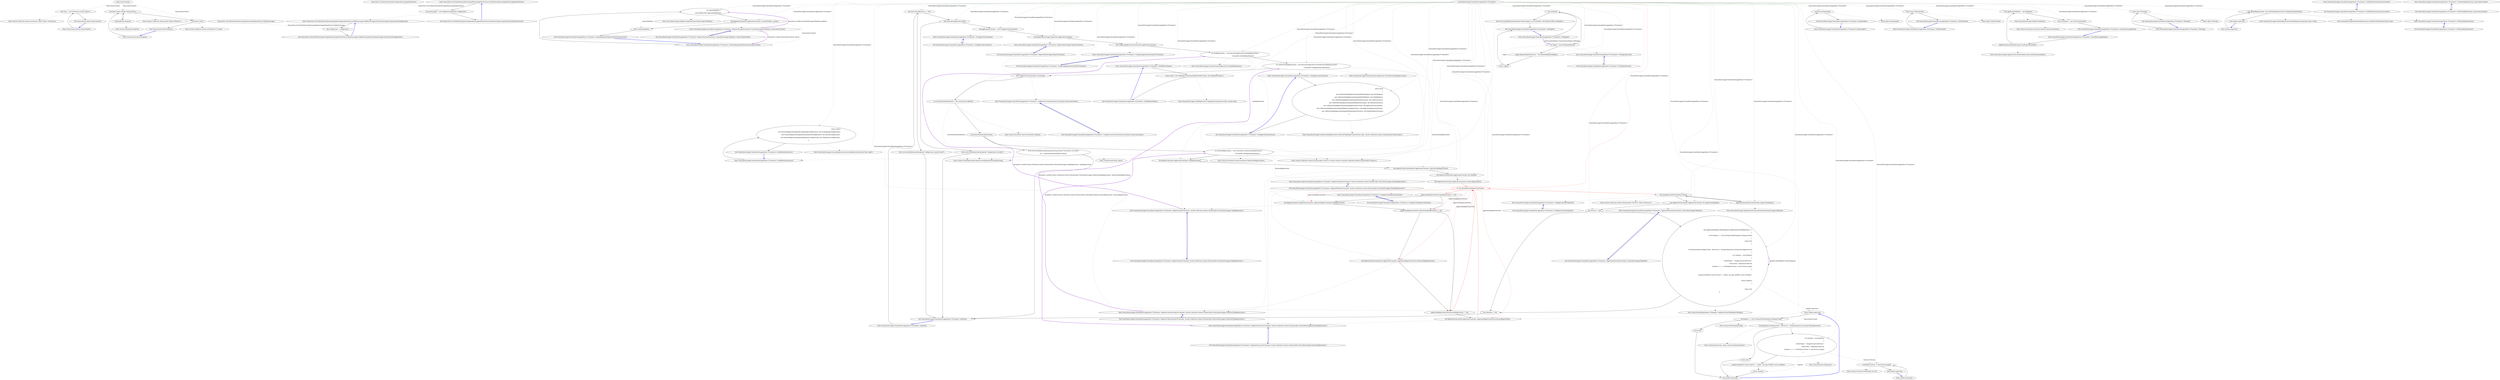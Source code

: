 digraph  {
n12 [label="Nancy.NancyContext", span=""];
n0 [cluster="Nancy.NancyContext.NancyContext()", label="Entry Nancy.NancyContext.NancyContext()", span="14-14"];
n1 [cluster="Nancy.NancyContext.NancyContext()", label="this.Items = new Dictionary<string, object>()", span="16-16"];
n2 [cluster="Nancy.NancyContext.NancyContext()", label="Exit Nancy.NancyContext.NancyContext()", span="14-14"];
n3 [cluster="System.Collections.Generic.Dictionary<TKey, TValue>.Dictionary()", label="Entry System.Collections.Generic.Dictionary<TKey, TValue>.Dictionary()", span="0-0"];
n4 [cluster="Nancy.NancyContext.Dispose()", label="Entry Nancy.NancyContext.Dispose()", span="37-37"];
n5 [cluster="Nancy.NancyContext.Dispose()", label="this.Items.Values.OfType<IDisposable>()", span="39-39"];
n6 [cluster="Nancy.NancyContext.Dispose()", label="disposableItem.Dispose()", span="41-41"];
n7 [cluster="Nancy.NancyContext.Dispose()", label="this.Items.Clear()", span="44-44"];
n9 [cluster="System.Collections.IEnumerable.OfType<TResult>()", label="Entry System.Collections.IEnumerable.OfType<TResult>()", span="0-0"];
n10 [cluster="System.IDisposable.Dispose()", label="Entry System.IDisposable.Dispose()", span="0-0"];
n8 [cluster="Nancy.NancyContext.Dispose()", label="Exit Nancy.NancyContext.Dispose()", span="37-37"];
n11 [cluster="System.Collections.Generic.ICollection<T>.Clear()", label="Entry System.Collections.Generic.ICollection<T>.Clear()", span="0-0"];
m0_0 [cluster="Nancy.Tests.Unit.DefaultNancyBootstrapperBootstrapperBaseFixture.DefaultNancyBootstrapperBootstrapperBaseFixture()", file="DefaultNancyBootstrapperBootstrapperBaseFixture.cs", label="Entry Nancy.Tests.Unit.DefaultNancyBootstrapperBootstrapperBaseFixture.DefaultNancyBootstrapperBootstrapperBaseFixture()", span="16-16"];
m0_1 [cluster="Nancy.Tests.Unit.DefaultNancyBootstrapperBootstrapperBaseFixture.DefaultNancyBootstrapperBootstrapperBaseFixture()", file="DefaultNancyBootstrapperBootstrapperBaseFixture.cs", label="this.bootstrapper = new FakeBootstrapper(this.Configuration)", span="18-18"];
m0_2 [cluster="Nancy.Tests.Unit.DefaultNancyBootstrapperBootstrapperBaseFixture.DefaultNancyBootstrapperBootstrapperBaseFixture()", file="DefaultNancyBootstrapperBootstrapperBaseFixture.cs", label="Exit Nancy.Tests.Unit.DefaultNancyBootstrapperBootstrapperBaseFixture.DefaultNancyBootstrapperBootstrapperBaseFixture()", span="16-16"];
m0_3 [cluster="Nancy.Tests.Unit.DefaultNancyBootstrapperBootstrapperBaseFixture.FakeBootstrapper.FakeBootstrapper(Nancy.Bootstrapper.NancyInternalConfiguration)", file="DefaultNancyBootstrapperBootstrapperBaseFixture.cs", label="Entry Nancy.Tests.Unit.DefaultNancyBootstrapperBootstrapperBaseFixture.FakeBootstrapper.FakeBootstrapper(Nancy.Bootstrapper.NancyInternalConfiguration)", span="30-30"];
m0_4 [cluster="Nancy.Tests.Unit.DefaultNancyBootstrapperBootstrapperBaseFixture.FakeBootstrapper.FakeBootstrapper(Nancy.Bootstrapper.NancyInternalConfiguration)", file="DefaultNancyBootstrapperBootstrapperBaseFixture.cs", label="this.configuration = configuration", span="32-32"];
m0_5 [cluster="Nancy.Tests.Unit.DefaultNancyBootstrapperBootstrapperBaseFixture.FakeBootstrapper.FakeBootstrapper(Nancy.Bootstrapper.NancyInternalConfiguration)", file="DefaultNancyBootstrapperBootstrapperBaseFixture.cs", label="Exit Nancy.Tests.Unit.DefaultNancyBootstrapperBootstrapperBaseFixture.FakeBootstrapper.FakeBootstrapper(Nancy.Bootstrapper.NancyInternalConfiguration)", span="30-30"];
m0_6 [file="DefaultNancyBootstrapperBootstrapperBaseFixture.cs", label="Nancy.Tests.Unit.DefaultNancyBootstrapperBootstrapperBaseFixture", span=""];
m0_7 [file="DefaultNancyBootstrapperBootstrapperBaseFixture.cs", label="Nancy.Tests.Unit.DefaultNancyBootstrapperBootstrapperBaseFixture.FakeBootstrapper", span=""];
m1_114 [cluster="Nancy.Bootstrapper.Pipelines.Pipelines(Nancy.Bootstrapper.IPipelines)", file="NancyBootstrapperBase.cs", label="Entry Nancy.Bootstrapper.Pipelines.Pipelines(Nancy.Bootstrapper.IPipelines)", span="23-23"];
m1_51 [cluster="Nancy.Bootstrapper.NancyInternalConfiguration.GetTypeRegistations()", file="NancyBootstrapperBase.cs", label="Entry Nancy.Bootstrapper.NancyInternalConfiguration.GetTypeRegistations()", span="201-201"];
m1_66 [cluster="Nancy.Bootstrapper.NancyBootstrapperBase<TContainer>.GetApplicationStartupTasks()", file="NancyBootstrapperBase.cs", label="Entry Nancy.Bootstrapper.NancyBootstrapperBase<TContainer>.GetApplicationStartupTasks()", span="306-306"];
m1_87 [cluster="Nancy.Bootstrapper.NancyBootstrapperBase<TContainer>.GetApplicationStartupTasks()", file="NancyBootstrapperBase.cs", label="Exit Nancy.Bootstrapper.NancyBootstrapperBase<TContainer>.GetApplicationStartupTasks()", span="306-306"];
m1_64 [cluster="Nancy.Bootstrapper.NancyBootstrapperBase<TContainer>.RegisterInstances(TContainer, System.Collections.Generic.IEnumerable<Nancy.Bootstrapper.InstanceRegistration>)", file="NancyBootstrapperBase.cs", label="Entry Nancy.Bootstrapper.NancyBootstrapperBase<TContainer>.RegisterInstances(TContainer, System.Collections.Generic.IEnumerable<Nancy.Bootstrapper.InstanceRegistration>)", span="481-481"];
m1_131 [cluster="Nancy.Bootstrapper.NancyBootstrapperBase<TContainer>.RegisterInstances(TContainer, System.Collections.Generic.IEnumerable<Nancy.Bootstrapper.InstanceRegistration>)", file="NancyBootstrapperBase.cs", label="Exit Nancy.Bootstrapper.NancyBootstrapperBase<TContainer>.RegisterInstances(TContainer, System.Collections.Generic.IEnumerable<Nancy.Bootstrapper.InstanceRegistration>)", span="481-481"];
m1_89 [cluster="Nancy.Bootstrapper.NancyBootstrapperBase<TContainer>.GetAllModules(Nancy.NancyContext)", file="NancyBootstrapperBase.cs", label="Entry Nancy.Bootstrapper.NancyBootstrapperBase<TContainer>.GetAllModules(Nancy.NancyContext)", span="319-319"];
m1_90 [cluster="Nancy.Bootstrapper.NancyBootstrapperBase<TContainer>.GetAllModules(Nancy.NancyContext)", file="NancyBootstrapperBase.cs", label="Exit Nancy.Bootstrapper.NancyBootstrapperBase<TContainer>.GetAllModules(Nancy.NancyContext)", span="319-319"];
m1_63 [cluster="Nancy.Bootstrapper.NancyBootstrapperBase<TContainer>.RegisterModules(TContainer, System.Collections.Generic.IEnumerable<Nancy.Bootstrapper.ModuleRegistration>)", file="NancyBootstrapperBase.cs", label="Entry Nancy.Bootstrapper.NancyBootstrapperBase<TContainer>.RegisterModules(TContainer, System.Collections.Generic.IEnumerable<Nancy.Bootstrapper.ModuleRegistration>)", span="474-474"];
m1_130 [cluster="Nancy.Bootstrapper.NancyBootstrapperBase<TContainer>.RegisterModules(TContainer, System.Collections.Generic.IEnumerable<Nancy.Bootstrapper.ModuleRegistration>)", file="NancyBootstrapperBase.cs", label="Exit Nancy.Bootstrapper.NancyBootstrapperBase<TContainer>.RegisterModules(TContainer, System.Collections.Generic.IEnumerable<Nancy.Bootstrapper.ModuleRegistration>)", span="474-474"];
m1_108 [cluster="object.GetHashCode()", file="NancyBootstrapperBase.cs", label="Entry object.GetHashCode()", span="0-0"];
m1_115 [cluster="Nancy.Bootstrapper.NancyBootstrapperBase<TContainer>.RequestStartup(TContainer, Nancy.Bootstrapper.IPipelines, Nancy.NancyContext)", file="NancyBootstrapperBase.cs", label="Entry Nancy.Bootstrapper.NancyBootstrapperBase<TContainer>.RequestStartup(TContainer, Nancy.Bootstrapper.IPipelines, Nancy.NancyContext)", span="408-408"];
m1_121 [cluster="Nancy.Bootstrapper.NancyBootstrapperBase<TContainer>.RequestStartup(TContainer, Nancy.Bootstrapper.IPipelines, Nancy.NancyContext)", file="NancyBootstrapperBase.cs", label="Exit Nancy.Bootstrapper.NancyBootstrapperBase<TContainer>.RequestStartup(TContainer, Nancy.Bootstrapper.IPipelines, Nancy.NancyContext)", span="408-408"];
m1_104 [cluster="object.Equals(object)", file="NancyBootstrapperBase.cs", label="Entry object.Equals(object)", span="0-0"];
m1_134 [cluster="Nancy.Bootstrapper.TypeRegistration.TypeRegistration(System.Type, System.Type)", file="NancyBootstrapperBase.cs", label="Entry Nancy.Bootstrapper.TypeRegistration.TypeRegistration(System.Type, System.Type)", span="14-14"];
m1_49 [cluster="Nancy.Bootstrapper.NancyBootstrapperBase<TContainer>.RegisterBootstrapperTypes(TContainer)", file="NancyBootstrapperBase.cs", label="Entry Nancy.Bootstrapper.NancyBootstrapperBase<TContainer>.RegisterBootstrapperTypes(TContainer)", span="452-452"];
m1_127 [cluster="Nancy.Bootstrapper.NancyBootstrapperBase<TContainer>.RegisterBootstrapperTypes(TContainer)", file="NancyBootstrapperBase.cs", label="Exit Nancy.Bootstrapper.NancyBootstrapperBase<TContainer>.RegisterBootstrapperTypes(TContainer)", span="452-452"];
m1_68 [cluster="Nancy.Bootstrapper.IApplicationStartup.Initialize(Nancy.Bootstrapper.IPipelines)", file="NancyBootstrapperBase.cs", label="Entry Nancy.Bootstrapper.IApplicationStartup.Initialize(Nancy.Bootstrapper.IPipelines)", span="11-11"];
m1_11 [cluster="Nancy.Bootstrapper.ModuleRegistration.ModuleRegistration(System.Type, string)", file="NancyBootstrapperBase.cs", label="Entry Nancy.Bootstrapper.ModuleRegistration.ModuleRegistration(System.Type, string)", span="11-11"];
m1_119 [cluster="object.ToString()", file="NancyBootstrapperBase.cs", label="Entry object.ToString()", span="0-0"];
m1_60 [cluster="Nancy.Bootstrapper.NancyBootstrapperBase<TContainer>.GetAdditionalInstances()", file="NancyBootstrapperBase.cs", label="Entry Nancy.Bootstrapper.NancyBootstrapperBase<TContainer>.GetAdditionalInstances()", span="498-498"];
m1_135 [cluster="Nancy.Bootstrapper.NancyBootstrapperBase<TContainer>.GetAdditionalInstances()", file="NancyBootstrapperBase.cs", label="return new[] {\r\n                new InstanceRegistration(typeof(CryptographyConfiguration), this.CryptographyConfiguration),\r\n                new InstanceRegistration(typeof(NancyInternalConfiguration), this.InternalConfiguration), \r\n                new InstanceRegistration(typeof(DiagnosticsConfiguration), this.DiagnosticsConfiguration), \r\n            };", span="500-504"];
m1_136 [cluster="Nancy.Bootstrapper.NancyBootstrapperBase<TContainer>.GetAdditionalInstances()", file="NancyBootstrapperBase.cs", label="Exit Nancy.Bootstrapper.NancyBootstrapperBase<TContainer>.GetAdditionalInstances()", span="498-498"];
m1_58 [cluster="string.Format(string, object)", file="NancyBootstrapperBase.cs", label="Entry string.Format(string, object)", span="0-0"];
m1_101 [cluster="Nancy.Bootstrapper.NancyBootstrapperBase<TContainer>.Equals(object)", file="NancyBootstrapperBase.cs", label="Entry Nancy.Bootstrapper.NancyBootstrapperBase<TContainer>.Equals(object)", span="352-352"];
m1_102 [cluster="Nancy.Bootstrapper.NancyBootstrapperBase<TContainer>.Equals(object)", file="NancyBootstrapperBase.cs", label="return base.Equals(obj);", span="354-354"];
m1_103 [cluster="Nancy.Bootstrapper.NancyBootstrapperBase<TContainer>.Equals(object)", file="NancyBootstrapperBase.cs", label="Exit Nancy.Bootstrapper.NancyBootstrapperBase<TContainer>.Equals(object)", span="352-352"];
m1_5 [cluster="Nancy.Bootstrapper.AppDomainAssemblyTypeScanner.LoadNancyAssemblies()", file="NancyBootstrapperBase.cs", label="Entry Nancy.Bootstrapper.AppDomainAssemblyTypeScanner.LoadNancyAssemblies()", span="146-146"];
m1_54 [cluster="Nancy.Bootstrapper.NancyInternalConfiguration.GetCollectionTypeRegistrations()", file="NancyBootstrapperBase.cs", label="Entry Nancy.Bootstrapper.NancyInternalConfiguration.GetCollectionTypeRegistrations()", span="236-236"];
m1_59 [cluster="Nancy.Conventions.NancyConventions.GetInstanceRegistrations()", file="NancyBootstrapperBase.cs", label="Entry Nancy.Conventions.NancyConventions.GetInstanceRegistrations()", span="57-57"];
m1_50 [cluster="Nancy.Bootstrapper.NancyBootstrapperBase<TContainer>.ConfigureApplicationContainer(TContainer)", file="NancyBootstrapperBase.cs", label="Entry Nancy.Bootstrapper.NancyBootstrapperBase<TContainer>.ConfigureApplicationContainer(TContainer)", span="416-416"];
m1_122 [cluster="Nancy.Bootstrapper.NancyBootstrapperBase<TContainer>.ConfigureApplicationContainer(TContainer)", file="NancyBootstrapperBase.cs", label="Exit Nancy.Bootstrapper.NancyBootstrapperBase<TContainer>.ConfigureApplicationContainer(TContainer)", span="416-416"];
m1_70 [cluster="Nancy.NamedPipelineBase<TDelegate>.AddItemToStartOfPipeline(TDelegate)", file="NancyBootstrapperBase.cs", label="Entry Nancy.NamedPipelineBase<TDelegate>.AddItemToStartOfPipeline(TDelegate)", span="45-45"];
m1_6 [cluster="Nancy.Bootstrapper.Pipelines.Pipelines()", file="NancyBootstrapperBase.cs", label="Entry Nancy.Bootstrapper.Pipelines.Pipelines()", span="12-12"];
m1_86 [cluster="System.IO.Stream.Write(byte[], int, int)", file="NancyBootstrapperBase.cs", label="Entry System.IO.Stream.Write(byte[], int, int)", span="0-0"];
m1_13 [cluster="Nancy.Bootstrapper.IModuleKeyGenerator.GetKeyForModuleType(System.Type)", file="NancyBootstrapperBase.cs", label="Entry Nancy.Bootstrapper.IModuleKeyGenerator.GetKeyForModuleType(System.Type)", span="14-14"];
m1_57 [cluster="Nancy.Conventions.NancyConventions.Validate()", file="NancyBootstrapperBase.cs", label="Entry Nancy.Conventions.NancyConventions.Validate()", span="39-39"];
m1_91 [cluster="Nancy.Bootstrapper.NancyBootstrapperBase<TContainer>.GetModuleByKey(string, Nancy.NancyContext)", file="NancyBootstrapperBase.cs", label="Entry Nancy.Bootstrapper.NancyBootstrapperBase<TContainer>.GetModuleByKey(string, Nancy.NancyContext)", span="327-327"];
m1_92 [cluster="Nancy.Bootstrapper.NancyBootstrapperBase<TContainer>.GetModuleByKey(string, Nancy.NancyContext)", file="NancyBootstrapperBase.cs", label="Exit Nancy.Bootstrapper.NancyBootstrapperBase<TContainer>.GetModuleByKey(string, Nancy.NancyContext)", span="327-327"];
m1_109 [cluster="Nancy.Bootstrapper.NancyBootstrapperBase<TContainer>.InitializeRequestPipelines(Nancy.NancyContext)", file="NancyBootstrapperBase.cs", label="Entry Nancy.Bootstrapper.NancyBootstrapperBase<TContainer>.InitializeRequestPipelines(Nancy.NancyContext)", span="371-371"];
m1_110 [cluster="Nancy.Bootstrapper.NancyBootstrapperBase<TContainer>.InitializeRequestPipelines(Nancy.NancyContext)", file="NancyBootstrapperBase.cs", label="var requestPipelines =\r\n                new Pipelines(this.ApplicationPipelines)", span="373-374"];
m1_111 [cluster="Nancy.Bootstrapper.NancyBootstrapperBase<TContainer>.InitializeRequestPipelines(Nancy.NancyContext)", file="NancyBootstrapperBase.cs", label="this.RequestStartup(this.ApplicationContainer, requestPipelines, context)", span="376-376"];
m1_112 [cluster="Nancy.Bootstrapper.NancyBootstrapperBase<TContainer>.InitializeRequestPipelines(Nancy.NancyContext)", file="NancyBootstrapperBase.cs", label="return requestPipelines;", span="378-378"];
m1_113 [cluster="Nancy.Bootstrapper.NancyBootstrapperBase<TContainer>.InitializeRequestPipelines(Nancy.NancyContext)", file="NancyBootstrapperBase.cs", label="Exit Nancy.Bootstrapper.NancyBootstrapperBase<TContainer>.InitializeRequestPipelines(Nancy.NancyContext)", span="371-371"];
m1_47 [cluster="System.InvalidOperationException.InvalidOperationException(string)", file="NancyBootstrapperBase.cs", label="Entry System.InvalidOperationException.InvalidOperationException(string)", span="0-0"];
m1_56 [cluster="Nancy.Bootstrapper.NancyBootstrapperBase<TContainer>.ConfigureConventions(Nancy.Conventions.NancyConventions)", file="NancyBootstrapperBase.cs", label="Entry Nancy.Bootstrapper.NancyBootstrapperBase<TContainer>.ConfigureConventions(Nancy.Conventions.NancyConventions)", span="424-424"];
m1_123 [cluster="Nancy.Bootstrapper.NancyBootstrapperBase<TContainer>.ConfigureConventions(Nancy.Conventions.NancyConventions)", file="NancyBootstrapperBase.cs", label="Exit Nancy.Bootstrapper.NancyBootstrapperBase<TContainer>.ConfigureConventions(Nancy.Conventions.NancyConventions)", span="424-424"];
m1_105 [cluster="Nancy.Bootstrapper.NancyBootstrapperBase<TContainer>.GetHashCode()", file="NancyBootstrapperBase.cs", label="Entry Nancy.Bootstrapper.NancyBootstrapperBase<TContainer>.GetHashCode()", span="361-361"];
m1_106 [cluster="Nancy.Bootstrapper.NancyBootstrapperBase<TContainer>.GetHashCode()", file="NancyBootstrapperBase.cs", label="return base.GetHashCode();", span="363-363"];
m1_107 [cluster="Nancy.Bootstrapper.NancyBootstrapperBase<TContainer>.GetHashCode()", file="NancyBootstrapperBase.cs", label="Exit Nancy.Bootstrapper.NancyBootstrapperBase<TContainer>.GetHashCode()", span="361-361"];
m1_53 [cluster="System.Collections.Generic.IEnumerable<TSource>.Concat<TSource>(System.Collections.Generic.IEnumerable<TSource>)", file="NancyBootstrapperBase.cs", label="Entry System.Collections.Generic.IEnumerable<TSource>.Concat<TSource>(System.Collections.Generic.IEnumerable<TSource>)", span="0-0"];
m1_0 [cluster="Nancy.Bootstrapper.NancyBootstrapperBase<TContainer>.NancyBootstrapperBase()", file="NancyBootstrapperBase.cs", label="Entry Nancy.Bootstrapper.NancyBootstrapperBase<TContainer>.NancyBootstrapperBase()", span="53-53"];
m1_1 [cluster="Nancy.Bootstrapper.NancyBootstrapperBase<TContainer>.NancyBootstrapperBase()", file="NancyBootstrapperBase.cs", label="AppDomainAssemblyTypeScanner.LoadNancyAssemblies()", span="55-55"];
m1_2 [cluster="Nancy.Bootstrapper.NancyBootstrapperBase<TContainer>.NancyBootstrapperBase()", file="NancyBootstrapperBase.cs", label="this.ApplicationPipelines = new Pipelines()", span="57-57"];
m1_3 [cluster="Nancy.Bootstrapper.NancyBootstrapperBase<TContainer>.NancyBootstrapperBase()", file="NancyBootstrapperBase.cs", label="this.conventions = new NancyConventions()", span="58-58"];
m1_4 [cluster="Nancy.Bootstrapper.NancyBootstrapperBase<TContainer>.NancyBootstrapperBase()", file="NancyBootstrapperBase.cs", label="Exit Nancy.Bootstrapper.NancyBootstrapperBase<TContainer>.NancyBootstrapperBase()", span="53-53"];
m1_65 [cluster="Nancy.Bootstrapper.NancyBootstrapperBase<TContainer>.GetApplicationRegistrationTasks()", file="NancyBootstrapperBase.cs", label="Entry Nancy.Bootstrapper.NancyBootstrapperBase<TContainer>.GetApplicationRegistrationTasks()", span="312-312"];
m1_88 [cluster="Nancy.Bootstrapper.NancyBootstrapperBase<TContainer>.GetApplicationRegistrationTasks()", file="NancyBootstrapperBase.cs", label="Exit Nancy.Bootstrapper.NancyBootstrapperBase<TContainer>.GetApplicationRegistrationTasks()", span="312-312"];
m1_80 [cluster="string.IsNullOrEmpty(string)", file="NancyBootstrapperBase.cs", label="Entry string.IsNullOrEmpty(string)", span="0-0"];
m1_116 [cluster="Nancy.Bootstrapper.NancyBootstrapperBase<TContainer>.ToString()", file="NancyBootstrapperBase.cs", label="Entry Nancy.Bootstrapper.NancyBootstrapperBase<TContainer>.ToString()", span="385-385"];
m1_117 [cluster="Nancy.Bootstrapper.NancyBootstrapperBase<TContainer>.ToString()", file="NancyBootstrapperBase.cs", label="return base.ToString();", span="387-387"];
m1_118 [cluster="Nancy.Bootstrapper.NancyBootstrapperBase<TContainer>.ToString()", file="NancyBootstrapperBase.cs", label="Exit Nancy.Bootstrapper.NancyBootstrapperBase<TContainer>.ToString()", span="385-385"];
m1_67 [cluster="System.Collections.Generic.IEnumerable<TSource>.ToList<TSource>()", file="NancyBootstrapperBase.cs", label="Entry System.Collections.Generic.IEnumerable<TSource>.ToList<TSource>()", span="0-0"];
m1_137 [cluster="Nancy.Bootstrapper.InstanceRegistration.InstanceRegistration(System.Type, object)", file="NancyBootstrapperBase.cs", label="Entry Nancy.Bootstrapper.InstanceRegistration.InstanceRegistration(System.Type, object)", span="14-14"];
m1_93 [cluster="Nancy.Bootstrapper.NancyBootstrapperBase<TContainer>.GetEngine()", file="NancyBootstrapperBase.cs", label="Entry Nancy.Bootstrapper.NancyBootstrapperBase<TContainer>.GetEngine()", span="333-333"];
m1_94 [cluster="Nancy.Bootstrapper.NancyBootstrapperBase<TContainer>.GetEngine()", file="NancyBootstrapperBase.cs", label="!this.initialised", span="335-335"];
m1_95 [cluster="Nancy.Bootstrapper.NancyBootstrapperBase<TContainer>.GetEngine()", file="NancyBootstrapperBase.cs", label="throw new InvalidOperationException(''Bootstrapper is not initialised. Call Initialise before GetEngine'');", span="337-337"];
m1_96 [cluster="Nancy.Bootstrapper.NancyBootstrapperBase<TContainer>.GetEngine()", file="NancyBootstrapperBase.cs", label="var engine = this.GetEngineInternal()", span="340-340"];
m1_97 [cluster="Nancy.Bootstrapper.NancyBootstrapperBase<TContainer>.GetEngine()", file="NancyBootstrapperBase.cs", label="engine.RequestPipelinesFactory = this.InitializeRequestPipelines", span="342-342"];
m1_98 [cluster="Nancy.Bootstrapper.NancyBootstrapperBase<TContainer>.GetEngine()", file="NancyBootstrapperBase.cs", label="return engine;", span="344-344"];
m1_99 [cluster="Nancy.Bootstrapper.NancyBootstrapperBase<TContainer>.GetEngine()", file="NancyBootstrapperBase.cs", label="Exit Nancy.Bootstrapper.NancyBootstrapperBase<TContainer>.GetEngine()", span="333-333"];
m1_12 [cluster="Nancy.Bootstrapper.NancyBootstrapperBase<TContainer>.GetModuleKeyGenerator()", file="NancyBootstrapperBase.cs", label="Entry Nancy.Bootstrapper.NancyBootstrapperBase<TContainer>.GetModuleKeyGenerator()", span="438-438"];
m1_125 [cluster="Nancy.Bootstrapper.NancyBootstrapperBase<TContainer>.GetModuleKeyGenerator()", file="NancyBootstrapperBase.cs", label="Exit Nancy.Bootstrapper.NancyBootstrapperBase<TContainer>.GetModuleKeyGenerator()", span="438-438"];
m1_14 [cluster="Nancy.Bootstrapper.NancyBootstrapperBase<TContainer>.Initialise()", file="NancyBootstrapperBase.cs", label="Entry Nancy.Bootstrapper.NancyBootstrapperBase<TContainer>.Initialise()", span="207-207"];
m1_15 [cluster="Nancy.Bootstrapper.NancyBootstrapperBase<TContainer>.Initialise()", file="NancyBootstrapperBase.cs", label="this.InternalConfiguration == null", span="209-209"];
m1_16 [cluster="Nancy.Bootstrapper.NancyBootstrapperBase<TContainer>.Initialise()", file="NancyBootstrapperBase.cs", label="throw new InvalidOperationException(''Configuration cannot be null'');", span="211-211"];
m1_17 [cluster="Nancy.Bootstrapper.NancyBootstrapperBase<TContainer>.Initialise()", file="NancyBootstrapperBase.cs", label="!this.InternalConfiguration.IsValid", span="214-214"];
m1_18 [cluster="Nancy.Bootstrapper.NancyBootstrapperBase<TContainer>.Initialise()", file="NancyBootstrapperBase.cs", label="throw new InvalidOperationException(''Configuration is invalid'');", span="216-216"];
m1_19 [cluster="Nancy.Bootstrapper.NancyBootstrapperBase<TContainer>.Initialise()", file="NancyBootstrapperBase.cs", label="this.ApplicationContainer = this.GetApplicationContainer()", span="219-219"];
m1_20 [cluster="Nancy.Bootstrapper.NancyBootstrapperBase<TContainer>.Initialise()", file="NancyBootstrapperBase.cs", label="this.RegisterBootstrapperTypes(this.ApplicationContainer)", span="221-221"];
m1_21 [cluster="Nancy.Bootstrapper.NancyBootstrapperBase<TContainer>.Initialise()", file="NancyBootstrapperBase.cs", label="this.ConfigureApplicationContainer(this.ApplicationContainer)", span="223-223"];
m1_22 [cluster="Nancy.Bootstrapper.NancyBootstrapperBase<TContainer>.Initialise()", file="NancyBootstrapperBase.cs", label="var typeRegistrations = this.InternalConfiguration.GetTypeRegistations()\r\n                                        .Concat(this.GetAdditionalTypes())", span="225-226"];
m1_23 [cluster="Nancy.Bootstrapper.NancyBootstrapperBase<TContainer>.Initialise()", file="NancyBootstrapperBase.cs", label="var collectionTypeRegistrations = this.InternalConfiguration.GetCollectionTypeRegistrations()\r\n                                                  .Concat(this.GetApplicationCollections())", span="228-229"];
m1_29 [cluster="Nancy.Bootstrapper.NancyBootstrapperBase<TContainer>.Initialise()", file="NancyBootstrapperBase.cs", label="this.RegisterTypes(this.ApplicationContainer, typeRegistrations)", span="242-242"];
m1_24 [cluster="Nancy.Bootstrapper.NancyBootstrapperBase<TContainer>.Initialise()", file="NancyBootstrapperBase.cs", label="this.ConfigureConventions(this.Conventions)", span="232-232"];
m1_30 [cluster="Nancy.Bootstrapper.NancyBootstrapperBase<TContainer>.Initialise()", file="NancyBootstrapperBase.cs", label="this.RegisterCollectionTypes(this.ApplicationContainer, collectionTypeRegistrations)", span="243-243"];
m1_25 [cluster="Nancy.Bootstrapper.NancyBootstrapperBase<TContainer>.Initialise()", file="NancyBootstrapperBase.cs", label="var conventionValidationResult = this.Conventions.Validate()", span="233-233"];
m1_26 [cluster="Nancy.Bootstrapper.NancyBootstrapperBase<TContainer>.Initialise()", file="NancyBootstrapperBase.cs", label="!conventionValidationResult.Item1", span="234-234"];
m1_27 [cluster="Nancy.Bootstrapper.NancyBootstrapperBase<TContainer>.Initialise()", file="NancyBootstrapperBase.cs", label="throw new InvalidOperationException(string.Format(''Conventions are invalid:\n\n{0}'', conventionValidationResult.Item2));", span="236-236"];
m1_28 [cluster="Nancy.Bootstrapper.NancyBootstrapperBase<TContainer>.Initialise()", file="NancyBootstrapperBase.cs", label="var instanceRegistrations = this.Conventions.GetInstanceRegistrations()\r\n                                            .Concat(this.GetAdditionalInstances())", span="239-240"];
m1_32 [cluster="Nancy.Bootstrapper.NancyBootstrapperBase<TContainer>.Initialise()", file="NancyBootstrapperBase.cs", label="this.RegisterInstances(this.ApplicationContainer, instanceRegistrations)", span="245-245"];
m1_31 [cluster="Nancy.Bootstrapper.NancyBootstrapperBase<TContainer>.Initialise()", file="NancyBootstrapperBase.cs", label="this.RegisterModules(this.ApplicationContainer, this.Modules)", span="244-244"];
m1_33 [cluster="Nancy.Bootstrapper.NancyBootstrapperBase<TContainer>.Initialise()", color=red, community=0, file="NancyBootstrapperBase.cs", label="14: this.GetApplicationRegistrationTasks()", span="247-247"];
m1_34 [cluster="Nancy.Bootstrapper.NancyBootstrapperBase<TContainer>.Initialise()", file="NancyBootstrapperBase.cs", label="applicationRegistrationTask.TypeRegistrations != null", span="249-249"];
m1_40 [cluster="Nancy.Bootstrapper.NancyBootstrapperBase<TContainer>.Initialise()", file="NancyBootstrapperBase.cs", label="this.GetApplicationStartupTasks().ToList()", span="265-265"];
m1_35 [cluster="Nancy.Bootstrapper.NancyBootstrapperBase<TContainer>.Initialise()", file="NancyBootstrapperBase.cs", label="this.RegisterTypes(this.ApplicationContainer, applicationRegistrationTask.TypeRegistrations)", span="251-251"];
m1_36 [cluster="Nancy.Bootstrapper.NancyBootstrapperBase<TContainer>.Initialise()", file="NancyBootstrapperBase.cs", label="applicationRegistrationTask.CollectionTypeRegistrations != null", span="254-254"];
m1_37 [cluster="Nancy.Bootstrapper.NancyBootstrapperBase<TContainer>.Initialise()", file="NancyBootstrapperBase.cs", label="this.RegisterCollectionTypes(this.ApplicationContainer, applicationRegistrationTask.CollectionTypeRegistrations)", span="256-256"];
m1_38 [cluster="Nancy.Bootstrapper.NancyBootstrapperBase<TContainer>.Initialise()", file="NancyBootstrapperBase.cs", label="applicationRegistrationTask.InstanceRegistrations != null", span="259-259"];
m1_39 [cluster="Nancy.Bootstrapper.NancyBootstrapperBase<TContainer>.Initialise()", file="NancyBootstrapperBase.cs", label="this.RegisterInstances(this.ApplicationContainer, applicationRegistrationTask.InstanceRegistrations)", span="261-261"];
m1_41 [cluster="Nancy.Bootstrapper.NancyBootstrapperBase<TContainer>.Initialise()", file="NancyBootstrapperBase.cs", label="applicationStartupTask.Initialize(this.ApplicationPipelines)", span="267-267"];
m1_42 [cluster="Nancy.Bootstrapper.NancyBootstrapperBase<TContainer>.Initialise()", file="NancyBootstrapperBase.cs", label="this.ApplicationStartup(this.ApplicationContainer, this.ApplicationPipelines)", span="270-270"];
m1_43 [cluster="Nancy.Bootstrapper.NancyBootstrapperBase<TContainer>.Initialise()", file="NancyBootstrapperBase.cs", label="this.FavIcon != null", span="272-272"];
m1_44 [cluster="Nancy.Bootstrapper.NancyBootstrapperBase<TContainer>.Initialise()", file="NancyBootstrapperBase.cs", label="this.ApplicationPipelines.BeforeRequest.AddItemToStartOfPipeline(ctx =>\r\n                    {\r\n                        if (ctx.Request == null || String.IsNullOrEmpty(ctx.Request.Path))\r\n                        {\r\n                            return null;\r\n                        }\r\n\r\n                        if (String.Equals(ctx.Request.Path, ''/favicon.ico'', StringComparison.InvariantCultureIgnoreCase))\r\n                        {\r\n                            var response = new Response\r\n                                {\r\n                                    ContentType = ''image/vnd.microsoft.icon'',\r\n                                    StatusCode = HttpStatusCode.OK,\r\n                                    Contents = s => s.Write(this.FavIcon, 0, this.FavIcon.Length)\r\n                                };\r\n\r\n                            response.Headers[''Cache-Control''] = ''public, max-age=604800, must-revalidate'';\r\n\r\n                            return response;\r\n                        }\r\n\r\n                        return null;\r\n                    })", span="274-296"];
m1_45 [cluster="Nancy.Bootstrapper.NancyBootstrapperBase<TContainer>.Initialise()", file="NancyBootstrapperBase.cs", label="this.initialised = true", span="299-299"];
m1_46 [cluster="Nancy.Bootstrapper.NancyBootstrapperBase<TContainer>.Initialise()", file="NancyBootstrapperBase.cs", label="Exit Nancy.Bootstrapper.NancyBootstrapperBase<TContainer>.Initialise()", span="207-207"];
m1_83 [cluster="lambda expression", file="NancyBootstrapperBase.cs", label="Entry lambda expression", span="287-287"];
m1_8 [cluster="lambda expression", file="NancyBootstrapperBase.cs", label="Entry lambda expression", span="102-102"];
m1_9 [cluster="lambda expression", file="NancyBootstrapperBase.cs", label="new ModuleRegistration(t, this.GetModuleKeyGenerator().GetKeyForModuleType(t))", span="102-102"];
m1_10 [cluster="lambda expression", file="NancyBootstrapperBase.cs", label="Exit lambda expression", span="102-102"];
m1_71 [cluster="lambda expression", file="NancyBootstrapperBase.cs", label="Entry lambda expression", span="274-296"];
m1_72 [cluster="lambda expression", file="NancyBootstrapperBase.cs", label="ctx.Request == null || String.IsNullOrEmpty(ctx.Request.Path)", span="276-276"];
m1_74 [cluster="lambda expression", file="NancyBootstrapperBase.cs", label="String.Equals(ctx.Request.Path, ''/favicon.ico'', StringComparison.InvariantCultureIgnoreCase)", span="281-281"];
m1_73 [cluster="lambda expression", file="NancyBootstrapperBase.cs", label="return null;", span="278-278"];
m1_75 [cluster="lambda expression", file="NancyBootstrapperBase.cs", label="var response = new Response\r\n                                {\r\n                                    ContentType = ''image/vnd.microsoft.icon'',\r\n                                    StatusCode = HttpStatusCode.OK,\r\n                                    Contents = s => s.Write(this.FavIcon, 0, this.FavIcon.Length)\r\n                                }", span="283-288"];
m1_78 [cluster="lambda expression", file="NancyBootstrapperBase.cs", label="return null;", span="295-295"];
m1_76 [cluster="lambda expression", file="NancyBootstrapperBase.cs", label="response.Headers[''Cache-Control''] = ''public, max-age=604800, must-revalidate''", span="290-290"];
m1_84 [cluster="lambda expression", file="NancyBootstrapperBase.cs", label="s.Write(this.FavIcon, 0, this.FavIcon.Length)", span="287-287"];
m1_77 [cluster="lambda expression", file="NancyBootstrapperBase.cs", label="return response;", span="292-292"];
m1_79 [cluster="lambda expression", file="NancyBootstrapperBase.cs", label="Exit lambda expression", span="274-296"];
m1_85 [cluster="lambda expression", file="NancyBootstrapperBase.cs", label="Exit lambda expression", span="287-287"];
m1_81 [cluster="string.Equals(string, string, System.StringComparison)", file="NancyBootstrapperBase.cs", label="Entry string.Equals(string, string, System.StringComparison)", span="0-0"];
m1_52 [cluster="Nancy.Bootstrapper.NancyBootstrapperBase<TContainer>.GetAdditionalTypes()", file="NancyBootstrapperBase.cs", label="Entry Nancy.Bootstrapper.NancyBootstrapperBase<TContainer>.GetAdditionalTypes()", span="488-488"];
m1_132 [cluster="Nancy.Bootstrapper.NancyBootstrapperBase<TContainer>.GetAdditionalTypes()", file="NancyBootstrapperBase.cs", label="return new[] { new TypeRegistration(typeof(IRootPathProvider), this.RootPathProvider) };", span="490-490"];
m1_133 [cluster="Nancy.Bootstrapper.NancyBootstrapperBase<TContainer>.GetAdditionalTypes()", file="NancyBootstrapperBase.cs", label="Exit Nancy.Bootstrapper.NancyBootstrapperBase<TContainer>.GetAdditionalTypes()", span="488-488"];
m1_62 [cluster="Nancy.Bootstrapper.NancyBootstrapperBase<TContainer>.RegisterCollectionTypes(TContainer, System.Collections.Generic.IEnumerable<Nancy.Bootstrapper.CollectionTypeRegistration>)", file="NancyBootstrapperBase.cs", label="Entry Nancy.Bootstrapper.NancyBootstrapperBase<TContainer>.RegisterCollectionTypes(TContainer, System.Collections.Generic.IEnumerable<Nancy.Bootstrapper.CollectionTypeRegistration>)", span="467-467"];
m1_129 [cluster="Nancy.Bootstrapper.NancyBootstrapperBase<TContainer>.RegisterCollectionTypes(TContainer, System.Collections.Generic.IEnumerable<Nancy.Bootstrapper.CollectionTypeRegistration>)", file="NancyBootstrapperBase.cs", label="Exit Nancy.Bootstrapper.NancyBootstrapperBase<TContainer>.RegisterCollectionTypes(TContainer, System.Collections.Generic.IEnumerable<Nancy.Bootstrapper.CollectionTypeRegistration>)", span="467-467"];
m1_48 [cluster="Nancy.Bootstrapper.NancyBootstrapperBase<TContainer>.GetApplicationContainer()", file="NancyBootstrapperBase.cs", label="Entry Nancy.Bootstrapper.NancyBootstrapperBase<TContainer>.GetApplicationContainer()", span="444-444"];
m1_126 [cluster="Nancy.Bootstrapper.NancyBootstrapperBase<TContainer>.GetApplicationContainer()", file="NancyBootstrapperBase.cs", label="Exit Nancy.Bootstrapper.NancyBootstrapperBase<TContainer>.GetApplicationContainer()", span="444-444"];
m1_55 [cluster="Nancy.Bootstrapper.NancyBootstrapperBase<TContainer>.GetApplicationCollections()", file="NancyBootstrapperBase.cs", label="Entry Nancy.Bootstrapper.NancyBootstrapperBase<TContainer>.GetApplicationCollections()", span="512-512"];
m1_138 [cluster="Nancy.Bootstrapper.NancyBootstrapperBase<TContainer>.GetApplicationCollections()", file="NancyBootstrapperBase.cs", label="return new[]\r\n                {\r\n                    new CollectionTypeRegistration(typeof(IViewEngine), this.ViewEngines),\r\n                    new CollectionTypeRegistration(typeof(IModelBinder), this.ModelBinders),\r\n                    new CollectionTypeRegistration(typeof(ITypeConverter), this.TypeConverters),\r\n                    new CollectionTypeRegistration(typeof(IBodyDeserializer), this.BodyDeserializers),\r\n                    new CollectionTypeRegistration(typeof(IApplicationStartup), this.ApplicationStartupTasks), \r\n                    new CollectionTypeRegistration(typeof(IApplicationRegistrations), this.ApplicationRegistrationTasks), \r\n                    new CollectionTypeRegistration(typeof(IModelValidatorFactory), this.ModelValidatorFactories)\r\n                };", span="514-523"];
m1_139 [cluster="Nancy.Bootstrapper.NancyBootstrapperBase<TContainer>.GetApplicationCollections()", file="NancyBootstrapperBase.cs", label="Exit Nancy.Bootstrapper.NancyBootstrapperBase<TContainer>.GetApplicationCollections()", span="512-512"];
m1_140 [cluster="Nancy.Bootstrapper.CollectionTypeRegistration.CollectionTypeRegistration(System.Type, System.Collections.Generic.IEnumerable<System.Type>)", file="NancyBootstrapperBase.cs", label="Entry Nancy.Bootstrapper.CollectionTypeRegistration.CollectionTypeRegistration(System.Type, System.Collections.Generic.IEnumerable<System.Type>)", span="19-19"];
m1_61 [cluster="Nancy.Bootstrapper.NancyBootstrapperBase<TContainer>.RegisterTypes(TContainer, System.Collections.Generic.IEnumerable<Nancy.Bootstrapper.TypeRegistration>)", file="NancyBootstrapperBase.cs", label="Entry Nancy.Bootstrapper.NancyBootstrapperBase<TContainer>.RegisterTypes(TContainer, System.Collections.Generic.IEnumerable<Nancy.Bootstrapper.TypeRegistration>)", span="459-459"];
m1_128 [cluster="Nancy.Bootstrapper.NancyBootstrapperBase<TContainer>.RegisterTypes(TContainer, System.Collections.Generic.IEnumerable<Nancy.Bootstrapper.TypeRegistration>)", file="NancyBootstrapperBase.cs", label="Exit Nancy.Bootstrapper.NancyBootstrapperBase<TContainer>.RegisterTypes(TContainer, System.Collections.Generic.IEnumerable<Nancy.Bootstrapper.TypeRegistration>)", span="459-459"];
m1_69 [cluster="Nancy.Bootstrapper.NancyBootstrapperBase<TContainer>.ApplicationStartup(TContainer, Nancy.Bootstrapper.IPipelines)", file="NancyBootstrapperBase.cs", label="Entry Nancy.Bootstrapper.NancyBootstrapperBase<TContainer>.ApplicationStartup(TContainer, Nancy.Bootstrapper.IPipelines)", span="396-396"];
m1_120 [cluster="Nancy.Bootstrapper.NancyBootstrapperBase<TContainer>.ApplicationStartup(TContainer, Nancy.Bootstrapper.IPipelines)", file="NancyBootstrapperBase.cs", label="Exit Nancy.Bootstrapper.NancyBootstrapperBase<TContainer>.ApplicationStartup(TContainer, Nancy.Bootstrapper.IPipelines)", span="396-396"];
m1_7 [cluster="Nancy.Conventions.NancyConventions.NancyConventions()", file="NancyBootstrapperBase.cs", label="Entry Nancy.Conventions.NancyConventions.NancyConventions()", span="23-23"];
m1_100 [cluster="Nancy.Bootstrapper.NancyBootstrapperBase<TContainer>.GetEngineInternal()", file="NancyBootstrapperBase.cs", label="Entry Nancy.Bootstrapper.NancyBootstrapperBase<TContainer>.GetEngineInternal()", span="432-432"];
m1_124 [cluster="Nancy.Bootstrapper.NancyBootstrapperBase<TContainer>.GetEngineInternal()", file="NancyBootstrapperBase.cs", label="Exit Nancy.Bootstrapper.NancyBootstrapperBase<TContainer>.GetEngineInternal()", span="432-432"];
m1_82 [cluster="Nancy.Response.Response()", file="NancyBootstrapperBase.cs", label="Entry Nancy.Response.Response()", span="20-20"];
m1_141 [file="NancyBootstrapperBase.cs", label="Nancy.Bootstrapper.NancyBootstrapperBase<TContainer>", span=""];
n12 -> n1  [color=darkseagreen4, key=1, label="Nancy.NancyContext", style=dashed];
n12 -> n5  [color=darkseagreen4, key=1, label="Nancy.NancyContext", style=dashed];
n12 -> n7  [color=darkseagreen4, key=1, label="Nancy.NancyContext", style=dashed];
n0 -> n1  [key=0, style=solid];
n1 -> n2  [key=0, style=solid];
n1 -> n3  [key=2, style=dotted];
n2 -> n0  [color=blue, key=0, style=bold];
n4 -> n5  [key=0, style=solid];
n5 -> n6  [key=0, style=solid];
n5 -> n7  [key=0, style=solid];
n5 -> n9  [key=2, style=dotted];
n6 -> n5  [key=0, style=solid];
n6 -> n10  [key=2, style=dotted];
n7 -> n8  [key=0, style=solid];
n7 -> n11  [key=2, style=dotted];
n8 -> n4  [color=blue, key=0, style=bold];
m0_0 -> m0_1  [key=0, style=solid];
m0_1 -> m0_2  [key=0, style=solid];
m0_1 -> m0_3  [key=2, style=dotted];
m0_2 -> m0_0  [color=blue, key=0, style=bold];
m0_3 -> m0_4  [key=0, style=solid];
m0_4 -> m0_5  [key=0, style=solid];
m0_5 -> m0_3  [color=blue, key=0, style=bold];
m0_6 -> m0_1  [color=darkseagreen4, key=1, label="Nancy.Tests.Unit.DefaultNancyBootstrapperBootstrapperBaseFixture", style=dashed];
m0_7 -> m0_4  [color=darkseagreen4, key=1, label="Nancy.Tests.Unit.DefaultNancyBootstrapperBootstrapperBaseFixture.FakeBootstrapper", style=dashed];
m1_66 -> m1_87  [key=0, style=solid];
m1_87 -> m1_66  [color=blue, key=0, style=bold];
m1_64 -> m1_131  [key=0, style=solid];
m1_64 -> m1_28  [color=darkorchid, key=3, label="Parameter variable System.Collections.Generic.IEnumerable<Nancy.Bootstrapper.InstanceRegistration> instanceRegistrations", style=bold];
m1_131 -> m1_64  [color=blue, key=0, style=bold];
m1_89 -> m1_90  [key=0, style=solid];
m1_90 -> m1_89  [color=blue, key=0, style=bold];
m1_63 -> m1_130  [key=0, style=solid];
m1_130 -> m1_63  [color=blue, key=0, style=bold];
m1_115 -> m1_121  [key=0, style=solid];
m1_115 -> m1_110  [color=darkorchid, key=3, label="Parameter variable Nancy.Bootstrapper.IPipelines pipelines", style=bold];
m1_115 -> m1_109  [color=darkorchid, key=3, label="Parameter variable Nancy.NancyContext context", style=bold];
m1_121 -> m1_115  [color=blue, key=0, style=bold];
m1_49 -> m1_127  [key=0, style=solid];
m1_127 -> m1_49  [color=blue, key=0, style=bold];
m1_60 -> m1_135  [key=0, style=solid];
m1_135 -> m1_136  [key=0, style=solid];
m1_135 -> m1_137  [key=2, style=dotted];
m1_136 -> m1_60  [color=blue, key=0, style=bold];
m1_101 -> m1_102  [key=0, style=solid];
m1_102 -> m1_103  [key=0, style=solid];
m1_102 -> m1_104  [key=2, style=dotted];
m1_103 -> m1_101  [color=blue, key=0, style=bold];
m1_50 -> m1_122  [key=0, style=solid];
m1_122 -> m1_50  [color=blue, key=0, style=bold];
m1_91 -> m1_92  [key=0, style=solid];
m1_92 -> m1_91  [color=blue, key=0, style=bold];
m1_109 -> m1_110  [key=0, style=solid];
m1_109 -> m1_111  [color=darkseagreen4, key=1, label="Nancy.NancyContext", style=dashed];
m1_110 -> m1_111  [key=0, style=solid];
m1_110 -> m1_114  [key=2, style=dotted];
m1_110 -> m1_112  [color=darkseagreen4, key=1, label=requestPipelines, style=dashed];
m1_111 -> m1_112  [key=0, style=solid];
m1_111 -> m1_115  [key=2, style=dotted];
m1_112 -> m1_113  [key=0, style=solid];
m1_113 -> m1_109  [color=blue, key=0, style=bold];
m1_56 -> m1_123  [key=0, style=solid];
m1_123 -> m1_56  [color=blue, key=0, style=bold];
m1_105 -> m1_106  [key=0, style=solid];
m1_106 -> m1_107  [key=0, style=solid];
m1_106 -> m1_108  [key=2, style=dotted];
m1_107 -> m1_105  [color=blue, key=0, style=bold];
m1_0 -> m1_1  [key=0, style=solid];
m1_1 -> m1_2  [key=0, style=solid];
m1_1 -> m1_5  [key=2, style=dotted];
m1_2 -> m1_3  [key=0, style=solid];
m1_2 -> m1_6  [key=2, style=dotted];
m1_3 -> m1_4  [key=0, style=solid];
m1_3 -> m1_7  [key=2, style=dotted];
m1_4 -> m1_0  [color=blue, key=0, style=bold];
m1_65 -> m1_88  [key=0, style=solid];
m1_88 -> m1_65  [color=blue, key=0, style=bold];
m1_116 -> m1_117  [key=0, style=solid];
m1_117 -> m1_118  [key=0, style=solid];
m1_117 -> m1_119  [key=2, style=dotted];
m1_118 -> m1_116  [color=blue, key=0, style=bold];
m1_93 -> m1_94  [key=0, style=solid];
m1_93 -> m1_96  [color=darkorchid, key=3, label="method methodReturn Nancy.INancyEngine GetEngine", style=bold];
m1_94 -> m1_95  [key=0, style=solid];
m1_94 -> m1_96  [key=0, style=solid];
m1_95 -> m1_99  [key=0, style=solid];
m1_95 -> m1_47  [key=2, style=dotted];
m1_96 -> m1_97  [key=0, style=solid];
m1_96 -> m1_100  [key=2, style=dotted];
m1_96 -> m1_98  [color=darkseagreen4, key=1, label=engine, style=dashed];
m1_97 -> m1_98  [key=0, style=solid];
m1_98 -> m1_99  [key=0, style=solid];
m1_99 -> m1_93  [color=blue, key=0, style=bold];
m1_12 -> m1_125  [key=0, style=solid];
m1_125 -> m1_12  [color=blue, key=0, style=bold];
m1_14 -> m1_15  [key=0, style=solid];
m1_15 -> m1_16  [key=0, style=solid];
m1_15 -> m1_17  [key=0, style=solid];
m1_16 -> m1_46  [key=0, style=solid];
m1_16 -> m1_47  [key=2, style=dotted];
m1_17 -> m1_18  [key=0, style=solid];
m1_17 -> m1_19  [key=0, style=solid];
m1_18 -> m1_46  [key=0, style=solid];
m1_18 -> m1_47  [key=2, style=dotted];
m1_19 -> m1_20  [key=0, style=solid];
m1_19 -> m1_48  [key=2, style=dotted];
m1_20 -> m1_21  [key=0, style=solid];
m1_20 -> m1_49  [key=2, style=dotted];
m1_21 -> m1_22  [key=0, style=solid];
m1_21 -> m1_50  [key=2, style=dotted];
m1_22 -> m1_23  [key=0, style=solid];
m1_22 -> m1_51  [key=2, style=dotted];
m1_22 -> m1_52  [key=2, style=dotted];
m1_22 -> m1_53  [key=2, style=dotted];
m1_22 -> m1_29  [color=darkseagreen4, key=1, label=typeRegistrations, style=dashed];
m1_23 -> m1_24  [key=0, style=solid];
m1_23 -> m1_54  [key=2, style=dotted];
m1_23 -> m1_55  [key=2, style=dotted];
m1_23 -> m1_53  [key=2, style=dotted];
m1_23 -> m1_30  [color=darkseagreen4, key=1, label=collectionTypeRegistrations, style=dashed];
m1_29 -> m1_30  [key=0, style=solid];
m1_29 -> m1_61  [key=2, style=dotted];
m1_24 -> m1_25  [key=0, style=solid];
m1_24 -> m1_56  [key=2, style=dotted];
m1_30 -> m1_31  [key=0, style=solid];
m1_30 -> m1_62  [key=2, style=dotted];
m1_25 -> m1_26  [key=0, style=solid];
m1_25 -> m1_57  [key=2, style=dotted];
m1_25 -> m1_27  [color=darkseagreen4, key=1, label=conventionValidationResult, style=dashed];
m1_26 -> m1_27  [key=0, style=solid];
m1_26 -> m1_28  [key=0, style=solid];
m1_27 -> m1_46  [key=0, style=solid];
m1_27 -> m1_47  [key=2, style=dotted];
m1_27 -> m1_58  [key=2, style=dotted];
m1_28 -> m1_29  [key=0, style=solid];
m1_28 -> m1_59  [key=2, style=dotted];
m1_28 -> m1_60  [key=2, style=dotted];
m1_28 -> m1_53  [key=2, style=dotted];
m1_28 -> m1_32  [color=darkseagreen4, key=1, label=instanceRegistrations, style=dashed];
m1_32 -> m1_33  [color=red, key=0, style=solid];
m1_32 -> m1_64  [key=2, style=dotted];
m1_31 -> m1_32  [key=0, style=solid];
m1_31 -> m1_63  [key=2, style=dotted];
m1_33 -> m1_34  [color=red, key=0, style=solid];
m1_33 -> m1_40  [color=red, key=0, style=solid];
m1_33 -> m1_65  [color=red, key=2, style=dotted];
m1_33 -> m1_35  [color=red, key=1, label=applicationRegistrationTask, style=dashed];
m1_33 -> m1_36  [color=red, key=1, label=applicationRegistrationTask, style=dashed];
m1_33 -> m1_37  [color=red, key=1, label=applicationRegistrationTask, style=dashed];
m1_33 -> m1_38  [color=red, key=1, label=applicationRegistrationTask, style=dashed];
m1_33 -> m1_39  [color=red, key=1, label=applicationRegistrationTask, style=dashed];
m1_34 -> m1_35  [key=0, style=solid];
m1_34 -> m1_36  [key=0, style=solid];
m1_40 -> m1_41  [key=0, style=solid];
m1_40 -> m1_42  [key=0, style=solid];
m1_40 -> m1_66  [key=2, style=dotted];
m1_40 -> m1_67  [key=2, style=dotted];
m1_35 -> m1_36  [key=0, style=solid];
m1_35 -> m1_61  [key=2, style=dotted];
m1_36 -> m1_37  [key=0, style=solid];
m1_36 -> m1_38  [key=0, style=solid];
m1_37 -> m1_38  [key=0, style=solid];
m1_37 -> m1_62  [key=2, style=dotted];
m1_38 -> m1_39  [key=0, style=solid];
m1_38 -> m1_33  [color=red, key=0, style=solid];
m1_39 -> m1_33  [color=red, key=0, style=solid];
m1_39 -> m1_64  [key=2, style=dotted];
m1_41 -> m1_40  [key=0, style=solid];
m1_41 -> m1_68  [key=2, style=dotted];
m1_42 -> m1_43  [key=0, style=solid];
m1_42 -> m1_69  [key=2, style=dotted];
m1_43 -> m1_44  [key=0, style=solid];
m1_43 -> m1_45  [key=0, style=solid];
m1_44 -> m1_45  [key=0, style=solid];
m1_44 -> m1_70  [key=2, style=dotted];
m1_44 -> m1_71  [color=darkseagreen4, key=1, label="lambda expression", style=dashed];
m1_44 -> m1_44  [color=darkorchid, key=3, label="method methodReturn Nancy.Response ", style=bold];
m1_45 -> m1_46  [key=0, style=solid];
m1_46 -> m1_14  [color=blue, key=0, style=bold];
m1_83 -> m1_84  [key=0, style=solid];
m1_8 -> m1_9  [key=0, style=solid];
m1_9 -> m1_10  [key=0, style=solid];
m1_9 -> m1_11  [key=2, style=dotted];
m1_9 -> m1_12  [key=2, style=dotted];
m1_9 -> m1_13  [key=2, style=dotted];
m1_10 -> m1_8  [color=blue, key=0, style=bold];
m1_71 -> m1_72  [key=0, style=solid];
m1_71 -> m1_74  [color=darkseagreen4, key=1, label="Nancy.NancyContext", style=dashed];
m1_72 -> m1_73  [key=0, style=solid];
m1_72 -> m1_74  [key=0, style=solid];
m1_72 -> m1_80  [key=2, style=dotted];
m1_74 -> m1_75  [key=0, style=solid];
m1_74 -> m1_78  [key=0, style=solid];
m1_74 -> m1_81  [key=2, style=dotted];
m1_73 -> m1_79  [key=0, style=solid];
m1_75 -> m1_76  [key=0, style=solid];
m1_75 -> m1_82  [key=2, style=dotted];
m1_75 -> m1_84  [color=darkseagreen4, key=1, label="System.IO.Stream", style=dashed];
m1_75 -> m1_77  [color=darkseagreen4, key=1, label=response, style=dashed];
m1_78 -> m1_79  [key=0, style=solid];
m1_76 -> m1_77  [key=0, style=solid];
m1_84 -> m1_85  [key=0, style=solid];
m1_84 -> m1_86  [key=2, style=dotted];
m1_77 -> m1_79  [key=0, style=solid];
m1_79 -> m1_71  [color=blue, key=0, style=bold];
m1_85 -> m1_83  [color=blue, key=0, style=bold];
m1_52 -> m1_132  [key=0, style=solid];
m1_132 -> m1_133  [key=0, style=solid];
m1_132 -> m1_134  [key=2, style=dotted];
m1_133 -> m1_52  [color=blue, key=0, style=bold];
m1_62 -> m1_129  [key=0, style=solid];
m1_62 -> m1_23  [color=darkorchid, key=3, label="Parameter variable System.Collections.Generic.IEnumerable<Nancy.Bootstrapper.CollectionTypeRegistration> collectionTypeRegistrationsn", style=bold];
m1_129 -> m1_62  [color=blue, key=0, style=bold];
m1_48 -> m1_126  [key=0, style=solid];
m1_126 -> m1_48  [color=blue, key=0, style=bold];
m1_55 -> m1_138  [key=0, style=solid];
m1_138 -> m1_139  [key=0, style=solid];
m1_138 -> m1_140  [key=2, style=dotted];
m1_139 -> m1_55  [color=blue, key=0, style=bold];
m1_61 -> m1_128  [key=0, style=solid];
m1_61 -> m1_22  [color=darkorchid, key=3, label="Parameter variable System.Collections.Generic.IEnumerable<Nancy.Bootstrapper.TypeRegistration> typeRegistrations", style=bold];
m1_128 -> m1_61  [color=blue, key=0, style=bold];
m1_69 -> m1_120  [key=0, style=solid];
m1_120 -> m1_69  [color=blue, key=0, style=bold];
m1_100 -> m1_124  [key=0, style=solid];
m1_124 -> m1_100  [color=blue, key=0, style=bold];
m1_141 -> m1_2  [color=darkseagreen4, key=1, label="Nancy.Bootstrapper.NancyBootstrapperBase<TContainer>", style=dashed];
m1_141 -> m1_3  [color=darkseagreen4, key=1, label="Nancy.Bootstrapper.NancyBootstrapperBase<TContainer>", style=dashed];
m1_141 -> m1_9  [color=darkseagreen4, key=1, label="Nancy.Bootstrapper.NancyBootstrapperBase<TContainer>", style=dashed];
m1_141 -> m1_15  [color=darkseagreen4, key=1, label="Nancy.Bootstrapper.NancyBootstrapperBase<TContainer>", style=dashed];
m1_141 -> m1_17  [color=darkseagreen4, key=1, label="Nancy.Bootstrapper.NancyBootstrapperBase<TContainer>", style=dashed];
m1_141 -> m1_19  [color=darkseagreen4, key=1, label="Nancy.Bootstrapper.NancyBootstrapperBase<TContainer>", style=dashed];
m1_141 -> m1_20  [color=darkseagreen4, key=1, label="Nancy.Bootstrapper.NancyBootstrapperBase<TContainer>", style=dashed];
m1_141 -> m1_21  [color=darkseagreen4, key=1, label="Nancy.Bootstrapper.NancyBootstrapperBase<TContainer>", style=dashed];
m1_141 -> m1_22  [color=darkseagreen4, key=1, label="Nancy.Bootstrapper.NancyBootstrapperBase<TContainer>", style=dashed];
m1_141 -> m1_23  [color=darkseagreen4, key=1, label="Nancy.Bootstrapper.NancyBootstrapperBase<TContainer>", style=dashed];
m1_141 -> m1_24  [color=darkseagreen4, key=1, label="Nancy.Bootstrapper.NancyBootstrapperBase<TContainer>", style=dashed];
m1_141 -> m1_25  [color=darkseagreen4, key=1, label="Nancy.Bootstrapper.NancyBootstrapperBase<TContainer>", style=dashed];
m1_141 -> m1_28  [color=darkseagreen4, key=1, label="Nancy.Bootstrapper.NancyBootstrapperBase<TContainer>", style=dashed];
m1_141 -> m1_29  [color=darkseagreen4, key=1, label="Nancy.Bootstrapper.NancyBootstrapperBase<TContainer>", style=dashed];
m1_141 -> m1_30  [color=darkseagreen4, key=1, label="Nancy.Bootstrapper.NancyBootstrapperBase<TContainer>", style=dashed];
m1_141 -> m1_31  [color=darkseagreen4, key=1, label="Nancy.Bootstrapper.NancyBootstrapperBase<TContainer>", style=dashed];
m1_141 -> m1_32  [color=darkseagreen4, key=1, label="Nancy.Bootstrapper.NancyBootstrapperBase<TContainer>", style=dashed];
m1_141 -> m1_33  [color=red, key=1, label="Nancy.Bootstrapper.NancyBootstrapperBase<TContainer>", style=dashed];
m1_141 -> m1_35  [color=darkseagreen4, key=1, label="Nancy.Bootstrapper.NancyBootstrapperBase<TContainer>", style=dashed];
m1_141 -> m1_37  [color=darkseagreen4, key=1, label="Nancy.Bootstrapper.NancyBootstrapperBase<TContainer>", style=dashed];
m1_141 -> m1_39  [color=darkseagreen4, key=1, label="Nancy.Bootstrapper.NancyBootstrapperBase<TContainer>", style=dashed];
m1_141 -> m1_40  [color=darkseagreen4, key=1, label="Nancy.Bootstrapper.NancyBootstrapperBase<TContainer>", style=dashed];
m1_141 -> m1_41  [color=darkseagreen4, key=1, label="Nancy.Bootstrapper.NancyBootstrapperBase<TContainer>", style=dashed];
m1_141 -> m1_42  [color=darkseagreen4, key=1, label="Nancy.Bootstrapper.NancyBootstrapperBase<TContainer>", style=dashed];
m1_141 -> m1_43  [color=darkseagreen4, key=1, label="Nancy.Bootstrapper.NancyBootstrapperBase<TContainer>", style=dashed];
m1_141 -> m1_44  [color=darkseagreen4, key=1, label="Nancy.Bootstrapper.NancyBootstrapperBase<TContainer>", style=dashed];
m1_141 -> m1_75  [color=darkseagreen4, key=1, label="Nancy.Bootstrapper.NancyBootstrapperBase<TContainer>", style=dashed];
m1_141 -> m1_84  [color=darkseagreen4, key=1, label="Nancy.Bootstrapper.NancyBootstrapperBase<TContainer>", style=dashed];
m1_141 -> m1_45  [color=darkseagreen4, key=1, label="Nancy.Bootstrapper.NancyBootstrapperBase<TContainer>", style=dashed];
m1_141 -> m1_94  [color=darkseagreen4, key=1, label="Nancy.Bootstrapper.NancyBootstrapperBase<TContainer>", style=dashed];
m1_141 -> m1_96  [color=darkseagreen4, key=1, label="Nancy.Bootstrapper.NancyBootstrapperBase<TContainer>", style=dashed];
m1_141 -> m1_97  [color=darkseagreen4, key=1, label="Nancy.Bootstrapper.NancyBootstrapperBase<TContainer>", style=dashed];
m1_141 -> m1_102  [color=darkseagreen4, key=1, label="Nancy.Bootstrapper.NancyBootstrapperBase<TContainer>", style=dashed];
m1_141 -> m1_106  [color=darkseagreen4, key=1, label="Nancy.Bootstrapper.NancyBootstrapperBase<TContainer>", style=dashed];
m1_141 -> m1_110  [color=darkseagreen4, key=1, label="Nancy.Bootstrapper.NancyBootstrapperBase<TContainer>", style=dashed];
m1_141 -> m1_111  [color=darkseagreen4, key=1, label="Nancy.Bootstrapper.NancyBootstrapperBase<TContainer>", style=dashed];
m1_141 -> m1_117  [color=darkseagreen4, key=1, label="Nancy.Bootstrapper.NancyBootstrapperBase<TContainer>", style=dashed];
m1_141 -> m1_132  [color=darkseagreen4, key=1, label="Nancy.Bootstrapper.NancyBootstrapperBase<TContainer>", style=dashed];
m1_141 -> m1_135  [color=darkseagreen4, key=1, label="Nancy.Bootstrapper.NancyBootstrapperBase<TContainer>", style=dashed];
m1_141 -> m1_138  [color=darkseagreen4, key=1, label="Nancy.Bootstrapper.NancyBootstrapperBase<TContainer>", style=dashed];
}
